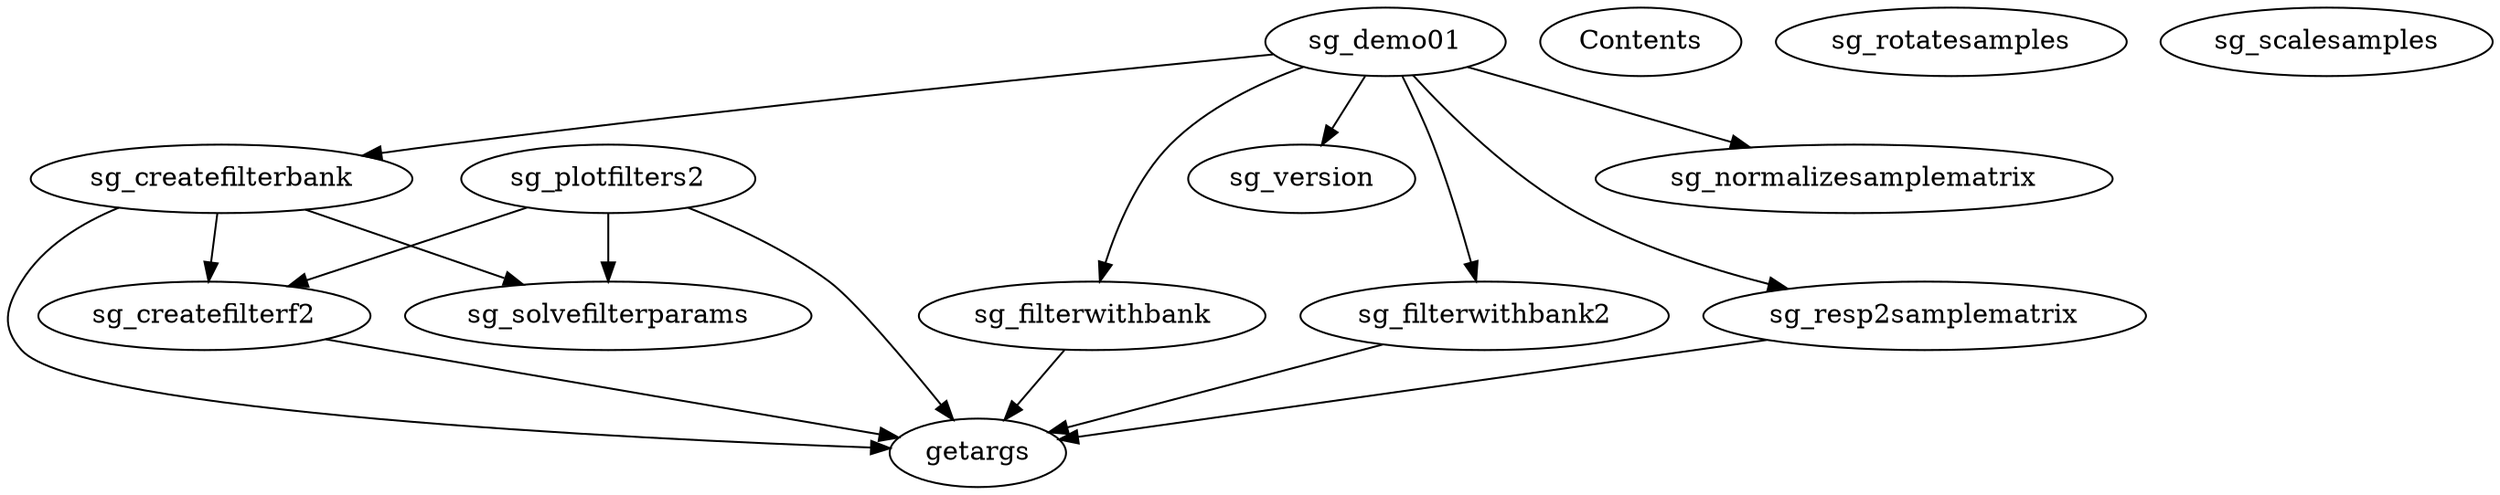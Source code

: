/* Created by mdot for Matlab */
digraph m2html {
  sg_createfilterbank -> getargs;
  sg_createfilterbank -> sg_createfilterf2;
  sg_createfilterbank -> sg_solvefilterparams;
  sg_createfilterf2 -> getargs;
  sg_demo01 -> sg_createfilterbank;
  sg_demo01 -> sg_filterwithbank;
  sg_demo01 -> sg_filterwithbank2;
  sg_demo01 -> sg_normalizesamplematrix;
  sg_demo01 -> sg_resp2samplematrix;
  sg_demo01 -> sg_version;
  sg_filterwithbank -> getargs;
  sg_filterwithbank2 -> getargs;
  sg_plotfilters2 -> getargs;
  sg_plotfilters2 -> sg_createfilterf2;
  sg_plotfilters2 -> sg_solvefilterparams;
  sg_resp2samplematrix -> getargs;

  Contents [URL="Contents.html"];
  getargs [URL="getargs.html"];
  sg_createfilterbank [URL="sg_createfilterbank.html"];
  sg_createfilterf2 [URL="sg_createfilterf2.html"];
  sg_demo01 [URL="sg_demo01.html"];
  sg_filterwithbank [URL="sg_filterwithbank.html"];
  sg_filterwithbank2 [URL="sg_filterwithbank2.html"];
  sg_normalizesamplematrix [URL="sg_normalizesamplematrix.html"];
  sg_plotfilters2 [URL="sg_plotfilters2.html"];
  sg_resp2samplematrix [URL="sg_resp2samplematrix.html"];
  sg_rotatesamples [URL="sg_rotatesamples.html"];
  sg_scalesamples [URL="sg_scalesamples.html"];
  sg_solvefilterparams [URL="sg_solvefilterparams.html"];
  sg_version [URL="sg_version.html"];
}